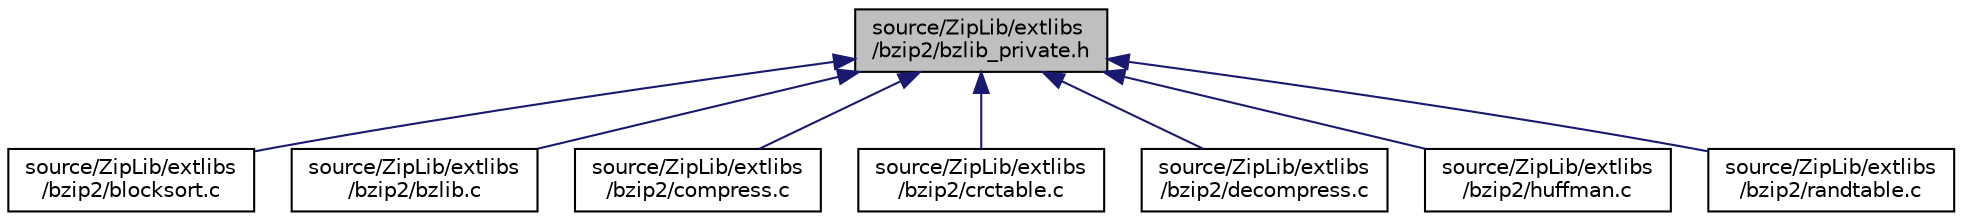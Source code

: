 digraph "source/ZipLib/extlibs/bzip2/bzlib_private.h"
{
 // LATEX_PDF_SIZE
  edge [fontname="Helvetica",fontsize="10",labelfontname="Helvetica",labelfontsize="10"];
  node [fontname="Helvetica",fontsize="10",shape=record];
  Node1 [label="source/ZipLib/extlibs\l/bzip2/bzlib_private.h",height=0.2,width=0.4,color="black", fillcolor="grey75", style="filled", fontcolor="black",tooltip=" "];
  Node1 -> Node2 [dir="back",color="midnightblue",fontsize="10",style="solid",fontname="Helvetica"];
  Node2 [label="source/ZipLib/extlibs\l/bzip2/blocksort.c",height=0.2,width=0.4,color="black", fillcolor="white", style="filled",URL="$blocksort_8c.html",tooltip=" "];
  Node1 -> Node3 [dir="back",color="midnightblue",fontsize="10",style="solid",fontname="Helvetica"];
  Node3 [label="source/ZipLib/extlibs\l/bzip2/bzlib.c",height=0.2,width=0.4,color="black", fillcolor="white", style="filled",URL="$bzlib_8c.html",tooltip=" "];
  Node1 -> Node4 [dir="back",color="midnightblue",fontsize="10",style="solid",fontname="Helvetica"];
  Node4 [label="source/ZipLib/extlibs\l/bzip2/compress.c",height=0.2,width=0.4,color="black", fillcolor="white", style="filled",URL="$bzip2_2compress_8c.html",tooltip=" "];
  Node1 -> Node5 [dir="back",color="midnightblue",fontsize="10",style="solid",fontname="Helvetica"];
  Node5 [label="source/ZipLib/extlibs\l/bzip2/crctable.c",height=0.2,width=0.4,color="black", fillcolor="white", style="filled",URL="$crctable_8c.html",tooltip=" "];
  Node1 -> Node6 [dir="back",color="midnightblue",fontsize="10",style="solid",fontname="Helvetica"];
  Node6 [label="source/ZipLib/extlibs\l/bzip2/decompress.c",height=0.2,width=0.4,color="black", fillcolor="white", style="filled",URL="$decompress_8c.html",tooltip=" "];
  Node1 -> Node7 [dir="back",color="midnightblue",fontsize="10",style="solid",fontname="Helvetica"];
  Node7 [label="source/ZipLib/extlibs\l/bzip2/huffman.c",height=0.2,width=0.4,color="black", fillcolor="white", style="filled",URL="$huffman_8c.html",tooltip=" "];
  Node1 -> Node8 [dir="back",color="midnightblue",fontsize="10",style="solid",fontname="Helvetica"];
  Node8 [label="source/ZipLib/extlibs\l/bzip2/randtable.c",height=0.2,width=0.4,color="black", fillcolor="white", style="filled",URL="$randtable_8c.html",tooltip=" "];
}
